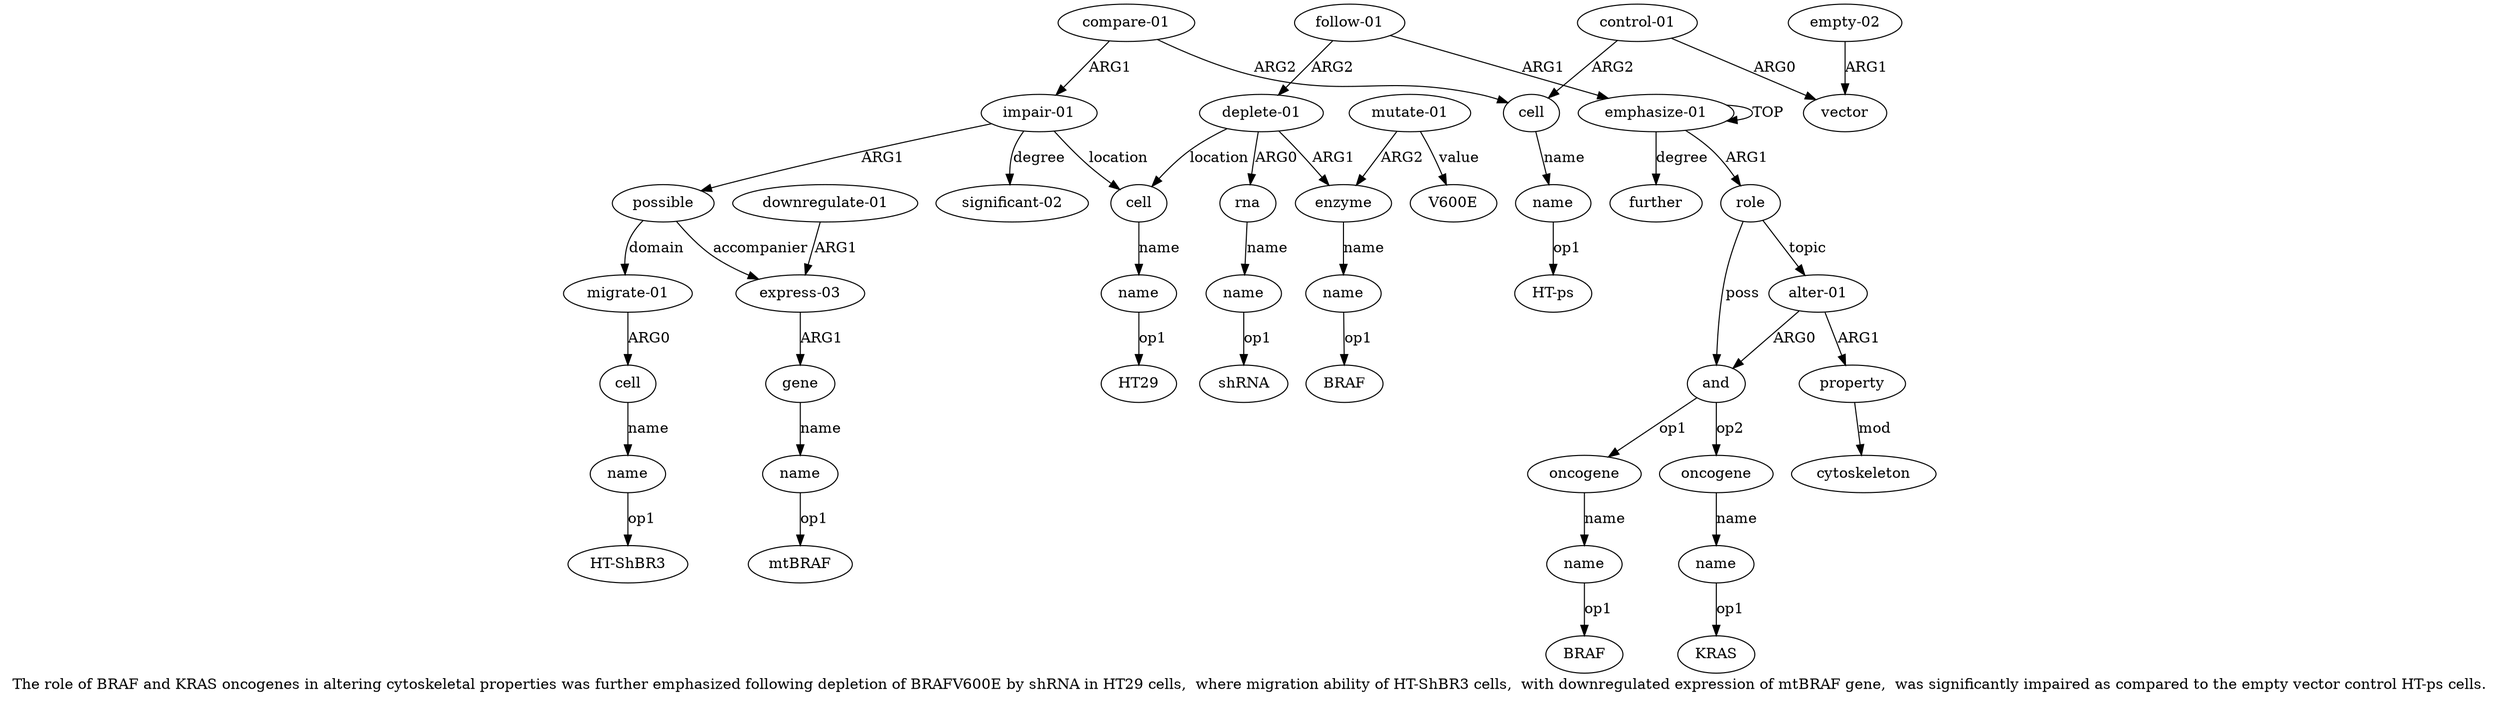 digraph  {
	graph [label="The role of BRAF and KRAS oncogenes in altering cytoskeletal properties was further emphasized following depletion of BRAFV600E \
by shRNA in HT29 cells,  where migration ability of HT-ShBR3 cells,  with downregulated expression of mtBRAF gene,  was significantly \
impaired as compared to the empty vector control HT-ps cells."];
	node [label="\N"];
	a20	 [color=black,
		gold_ind=20,
		gold_label="impair-01",
		label="impair-01",
		test_ind=20,
		test_label="impair-01"];
	a21	 [color=black,
		gold_ind=21,
		gold_label=possible,
		label=possible,
		test_ind=21,
		test_label=possible];
	a20 -> a21 [key=0,
	color=black,
	gold_label=ARG1,
	label=ARG1,
	test_label=ARG1];
a29 [color=black,
	gold_ind=29,
	gold_label="significant-02",
	label="significant-02",
	test_ind=29,
	test_label="significant-02"];
a20 -> a29 [key=0,
color=black,
gold_label=degree,
label=degree,
test_label=degree];
a18 [color=black,
gold_ind=18,
gold_label=cell,
label=cell,
test_ind=18,
test_label=cell];
a20 -> a18 [key=0,
color=black,
gold_label=location,
label=location,
test_label=location];
a22 [color=black,
gold_ind=22,
gold_label="migrate-01",
label="migrate-01",
test_ind=22,
test_label="migrate-01"];
a21 -> a22 [key=0,
color=black,
gold_label=domain,
label=domain,
test_label=domain];
a25 [color=black,
gold_ind=25,
gold_label="express-03",
label="express-03",
test_ind=25,
test_label="express-03"];
a21 -> a25 [key=0,
color=black,
gold_label=accompanier,
label=accompanier,
test_label=accompanier];
a23 [color=black,
gold_ind=23,
gold_label=cell,
label=cell,
test_ind=23,
test_label=cell];
a22 -> a23 [key=0,
color=black,
gold_label=ARG0,
label=ARG0,
test_label=ARG0];
a24 [color=black,
gold_ind=24,
gold_label=name,
label=name,
test_ind=24,
test_label=name];
a23 -> a24 [key=0,
color=black,
gold_label=name,
label=name,
test_label=name];
"a24 HT-ShBR3" [color=black,
gold_ind=-1,
gold_label="HT-ShBR3",
label="HT-ShBR3",
test_ind=-1,
test_label="HT-ShBR3"];
a24 -> "a24 HT-ShBR3" [key=0,
color=black,
gold_label=op1,
label=op1,
test_label=op1];
a26 [color=black,
gold_ind=26,
gold_label=gene,
label=gene,
test_ind=26,
test_label=gene];
a25 -> a26 [key=0,
color=black,
gold_label=ARG1,
label=ARG1,
test_label=ARG1];
a27 [color=black,
gold_ind=27,
gold_label=name,
label=name,
test_ind=27,
test_label=name];
a26 -> a27 [key=0,
color=black,
gold_label=name,
label=name,
test_label=name];
"a27 mtBRAF" [color=black,
gold_ind=-1,
gold_label=mtBRAF,
label=mtBRAF,
test_ind=-1,
test_label=mtBRAF];
a27 -> "a27 mtBRAF" [key=0,
color=black,
gold_label=op1,
label=op1,
test_label=op1];
a28 [color=black,
gold_ind=28,
gold_label="downregulate-01",
label="downregulate-01",
test_ind=28,
test_label="downregulate-01"];
a28 -> a25 [key=0,
color=black,
gold_label=ARG1,
label=ARG1,
test_label=ARG1];
a31 [color=black,
gold_ind=31,
gold_label=cell,
label=cell,
test_ind=31,
test_label=cell];
a32 [color=black,
gold_ind=32,
gold_label=name,
label=name,
test_ind=32,
test_label=name];
a31 -> a32 [key=0,
color=black,
gold_label=name,
label=name,
test_label=name];
a30 [color=black,
gold_ind=30,
gold_label="compare-01",
label="compare-01",
test_ind=30,
test_label="compare-01"];
a30 -> a20 [key=0,
color=black,
gold_label=ARG1,
label=ARG1,
test_label=ARG1];
a30 -> a31 [key=0,
color=black,
gold_label=ARG2,
label=ARG2,
test_label=ARG2];
"a16 BRAF" [color=black,
gold_ind=-1,
gold_label=BRAF,
label=BRAF,
test_ind=-1,
test_label=BRAF];
"a17 V600E" [color=black,
gold_ind=-1,
gold_label=V600E,
label=V600E,
test_ind=-1,
test_label=V600E];
a33 [color=black,
gold_ind=33,
gold_label="control-01",
label="control-01",
test_ind=33,
test_label="control-01"];
a33 -> a31 [key=0,
color=black,
gold_label=ARG2,
label=ARG2,
test_label=ARG2];
a34 [color=black,
gold_ind=34,
gold_label=vector,
label=vector,
test_ind=34,
test_label=vector];
a33 -> a34 [key=0,
color=black,
gold_label=ARG0,
label=ARG0,
test_label=ARG0];
a35 [color=black,
gold_ind=35,
gold_label="empty-02",
label="empty-02",
test_ind=35,
test_label="empty-02"];
a35 -> a34 [key=0,
color=black,
gold_label=ARG1,
label=ARG1,
test_label=ARG1];
"a6 KRAS" [color=black,
gold_ind=-1,
gold_label=KRAS,
label=KRAS,
test_ind=-1,
test_label=KRAS];
"a32 HT-ps" [color=black,
gold_ind=-1,
gold_label="HT-ps",
label="HT-ps",
test_ind=-1,
test_label="HT-ps"];
a32 -> "a32 HT-ps" [key=0,
color=black,
gold_label=op1,
label=op1,
test_label=op1];
a15 [color=black,
gold_ind=15,
gold_label=enzyme,
label=enzyme,
test_ind=15,
test_label=enzyme];
a16 [color=black,
gold_ind=16,
gold_label=name,
label=name,
test_ind=16,
test_label=name];
a15 -> a16 [key=0,
color=black,
gold_label=name,
label=name,
test_label=name];
a14 [color=black,
gold_ind=14,
gold_label=name,
label=name,
test_ind=14,
test_label=name];
"a14 shRNA" [color=black,
gold_ind=-1,
gold_label=shRNA,
label=shRNA,
test_ind=-1,
test_label=shRNA];
a14 -> "a14 shRNA" [key=0,
color=black,
gold_label=op1,
label=op1,
test_label=op1];
a17 [color=black,
gold_ind=17,
gold_label="mutate-01",
label="mutate-01",
test_ind=17,
test_label="mutate-01"];
a17 -> "a17 V600E" [key=0,
color=black,
gold_label=value,
label=value,
test_label=value];
a17 -> a15 [key=0,
color=black,
gold_label=ARG2,
label=ARG2,
test_label=ARG2];
a16 -> "a16 BRAF" [key=0,
color=black,
gold_label=op1,
label=op1,
test_label=op1];
a11 [color=black,
gold_ind=11,
gold_label="follow-01",
label="follow-01",
test_ind=11,
test_label="follow-01"];
a12 [color=black,
gold_ind=12,
gold_label="deplete-01",
label="deplete-01",
test_ind=12,
test_label="deplete-01"];
a11 -> a12 [key=0,
color=black,
gold_label=ARG2,
label=ARG2,
test_label=ARG2];
a0 [color=black,
gold_ind=0,
gold_label="emphasize-01",
label="emphasize-01",
test_ind=0,
test_label="emphasize-01"];
a11 -> a0 [key=0,
color=black,
gold_label=ARG1,
label=ARG1,
test_label=ARG1];
a10 [color=black,
gold_ind=10,
gold_label=further,
label=further,
test_ind=10,
test_label=further];
a13 [color=black,
gold_ind=13,
gold_label=rna,
label=rna,
test_ind=13,
test_label=rna];
a13 -> a14 [key=0,
color=black,
gold_label=name,
label=name,
test_label=name];
a12 -> a15 [key=0,
color=black,
gold_label=ARG1,
label=ARG1,
test_label=ARG1];
a12 -> a13 [key=0,
color=black,
gold_label=ARG0,
label=ARG0,
test_label=ARG0];
a12 -> a18 [key=0,
color=black,
gold_label=location,
label=location,
test_label=location];
a19 [color=black,
gold_ind=19,
gold_label=name,
label=name,
test_ind=19,
test_label=name];
"a19 HT29" [color=black,
gold_ind=-1,
gold_label=HT29,
label=HT29,
test_ind=-1,
test_label=HT29];
a19 -> "a19 HT29" [key=0,
color=black,
gold_label=op1,
label=op1,
test_label=op1];
a18 -> a19 [key=0,
color=black,
gold_label=name,
label=name,
test_label=name];
a1 [color=black,
gold_ind=1,
gold_label=role,
label=role,
test_ind=1,
test_label=role];
a2 [color=black,
gold_ind=2,
gold_label=and,
label=and,
test_ind=2,
test_label=and];
a1 -> a2 [key=0,
color=black,
gold_label=poss,
label=poss,
test_label=poss];
a7 [color=black,
gold_ind=7,
gold_label="alter-01",
label="alter-01",
test_ind=7,
test_label="alter-01"];
a1 -> a7 [key=0,
color=black,
gold_label=topic,
label=topic,
test_label=topic];
a0 -> a10 [key=0,
color=black,
gold_label=degree,
label=degree,
test_label=degree];
a0 -> a1 [key=0,
color=black,
gold_label=ARG1,
label=ARG1,
test_label=ARG1];
a0 -> a0 [key=0,
color=black,
gold_label=TOP,
label=TOP,
test_label=TOP];
a3 [color=black,
gold_ind=3,
gold_label=oncogene,
label=oncogene,
test_ind=3,
test_label=oncogene];
a4 [color=black,
gold_ind=4,
gold_label=name,
label=name,
test_ind=4,
test_label=name];
a3 -> a4 [key=0,
color=black,
gold_label=name,
label=name,
test_label=name];
a2 -> a3 [key=0,
color=black,
gold_label=op1,
label=op1,
test_label=op1];
a5 [color=black,
gold_ind=5,
gold_label=oncogene,
label=oncogene,
test_ind=5,
test_label=oncogene];
a2 -> a5 [key=0,
color=black,
gold_label=op2,
label=op2,
test_label=op2];
a6 [color=black,
gold_ind=6,
gold_label=name,
label=name,
test_ind=6,
test_label=name];
a5 -> a6 [key=0,
color=black,
gold_label=name,
label=name,
test_label=name];
"a4 BRAF" [color=black,
gold_ind=-1,
gold_label=BRAF,
label=BRAF,
test_ind=-1,
test_label=BRAF];
a4 -> "a4 BRAF" [key=0,
color=black,
gold_label=op1,
label=op1,
test_label=op1];
a7 -> a2 [key=0,
color=black,
gold_label=ARG0,
label=ARG0,
test_label=ARG0];
a8 [color=black,
gold_ind=8,
gold_label=property,
label=property,
test_ind=8,
test_label=property];
a7 -> a8 [key=0,
color=black,
gold_label=ARG1,
label=ARG1,
test_label=ARG1];
a6 -> "a6 KRAS" [key=0,
color=black,
gold_label=op1,
label=op1,
test_label=op1];
a9 [color=black,
gold_ind=9,
gold_label=cytoskeleton,
label=cytoskeleton,
test_ind=9,
test_label=cytoskeleton];
a8 -> a9 [key=0,
color=black,
gold_label=mod,
label=mod,
test_label=mod];
}
